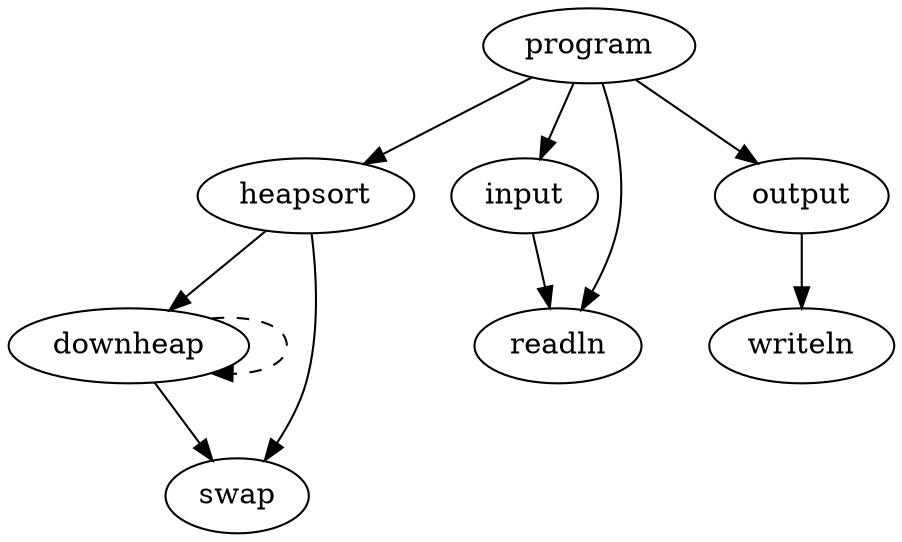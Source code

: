 digraph call_graph {
  program;
  downheap -> downheap [ style = dashed ];
  downheap -> swap;
  heapsort -> downheap;
  heapsort -> swap;
  input -> readln;
  output -> writeln;
  program -> heapsort;
  program -> input;
  program -> output;
  program -> readln;
}
